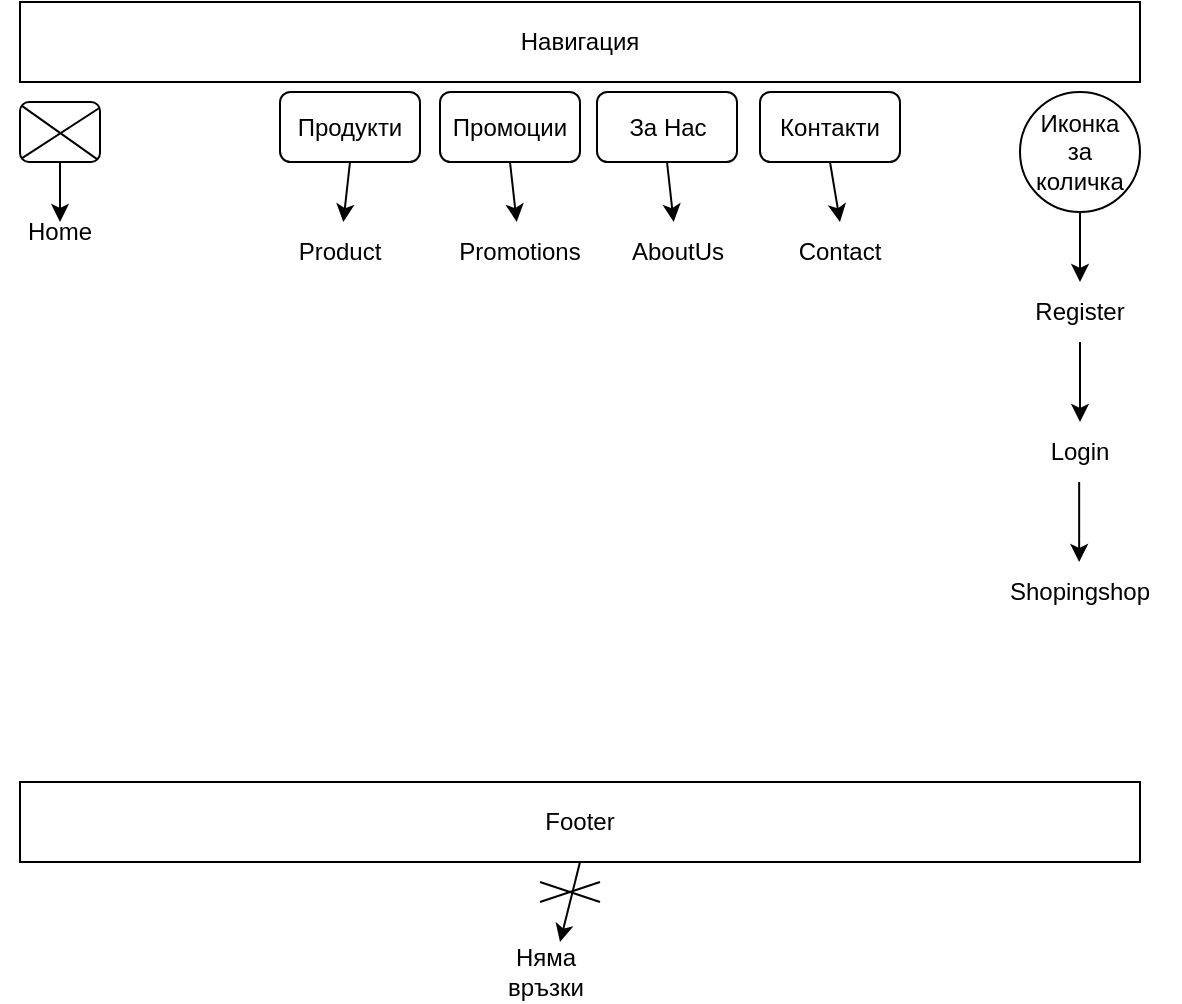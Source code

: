 <mxfile version="26.2.12">
  <diagram name="Страница-1" id="47qTkcPD95WqcPRxtS2X">
    <mxGraphModel dx="1028" dy="608" grid="1" gridSize="10" guides="1" tooltips="1" connect="1" arrows="1" fold="1" page="1" pageScale="1" pageWidth="827" pageHeight="1169" math="0" shadow="0">
      <root>
        <mxCell id="0" />
        <mxCell id="1" parent="0" />
        <mxCell id="VP26sY1OJg89aobiwvpx-2" value="" style="rounded=1;whiteSpace=wrap;html=1;" vertex="1" parent="1">
          <mxGeometry x="90" y="60" width="40" height="30" as="geometry" />
        </mxCell>
        <mxCell id="VP26sY1OJg89aobiwvpx-3" value="Навигация" style="rounded=0;whiteSpace=wrap;html=1;" vertex="1" parent="1">
          <mxGeometry x="90" y="10" width="560" height="40" as="geometry" />
        </mxCell>
        <mxCell id="VP26sY1OJg89aobiwvpx-4" value="" style="endArrow=none;html=1;rounded=0;exitX=0.026;exitY=0.935;exitDx=0;exitDy=0;exitPerimeter=0;entryX=0.987;entryY=0.104;entryDx=0;entryDy=0;entryPerimeter=0;" edge="1" parent="1" source="VP26sY1OJg89aobiwvpx-2" target="VP26sY1OJg89aobiwvpx-2">
          <mxGeometry width="50" height="50" relative="1" as="geometry">
            <mxPoint x="90" y="108.15" as="sourcePoint" />
            <mxPoint x="130" y="60" as="targetPoint" />
          </mxGeometry>
        </mxCell>
        <mxCell id="VP26sY1OJg89aobiwvpx-5" value="" style="endArrow=none;html=1;rounded=0;exitX=0.024;exitY=0.065;exitDx=0;exitDy=0;entryX=0.963;entryY=0.953;entryDx=0;entryDy=0;entryPerimeter=0;exitPerimeter=0;" edge="1" parent="1" source="VP26sY1OJg89aobiwvpx-2" target="VP26sY1OJg89aobiwvpx-2">
          <mxGeometry width="50" height="50" relative="1" as="geometry">
            <mxPoint x="102" y="117" as="sourcePoint" />
            <mxPoint x="177.2" y="71.85" as="targetPoint" />
          </mxGeometry>
        </mxCell>
        <mxCell id="VP26sY1OJg89aobiwvpx-6" value="" style="endArrow=classic;html=1;rounded=0;exitX=0.5;exitY=1;exitDx=0;exitDy=0;" edge="1" parent="1" source="VP26sY1OJg89aobiwvpx-2">
          <mxGeometry width="50" height="50" relative="1" as="geometry">
            <mxPoint x="200" y="150" as="sourcePoint" />
            <mxPoint x="110" y="120" as="targetPoint" />
          </mxGeometry>
        </mxCell>
        <mxCell id="VP26sY1OJg89aobiwvpx-7" value="Home" style="text;html=1;align=center;verticalAlign=middle;whiteSpace=wrap;rounded=0;" vertex="1" parent="1">
          <mxGeometry x="80" y="110" width="60" height="30" as="geometry" />
        </mxCell>
        <mxCell id="VP26sY1OJg89aobiwvpx-10" value="Продукти" style="rounded=1;whiteSpace=wrap;html=1;" vertex="1" parent="1">
          <mxGeometry x="220" y="55" width="70" height="35" as="geometry" />
        </mxCell>
        <mxCell id="VP26sY1OJg89aobiwvpx-11" value="Промоции" style="rounded=1;whiteSpace=wrap;html=1;" vertex="1" parent="1">
          <mxGeometry x="300" y="55" width="70" height="35" as="geometry" />
        </mxCell>
        <mxCell id="VP26sY1OJg89aobiwvpx-13" value="За Нас" style="rounded=1;whiteSpace=wrap;html=1;" vertex="1" parent="1">
          <mxGeometry x="378.5" y="55" width="70" height="35" as="geometry" />
        </mxCell>
        <mxCell id="VP26sY1OJg89aobiwvpx-14" value="Контакти" style="rounded=1;whiteSpace=wrap;html=1;" vertex="1" parent="1">
          <mxGeometry x="460" y="55" width="70" height="35" as="geometry" />
        </mxCell>
        <mxCell id="VP26sY1OJg89aobiwvpx-15" value="" style="endArrow=classic;html=1;rounded=0;exitX=0.5;exitY=1;exitDx=0;exitDy=0;" edge="1" parent="1" source="VP26sY1OJg89aobiwvpx-10" target="VP26sY1OJg89aobiwvpx-16">
          <mxGeometry width="50" height="50" relative="1" as="geometry">
            <mxPoint x="370" y="150" as="sourcePoint" />
            <mxPoint x="250" y="120" as="targetPoint" />
          </mxGeometry>
        </mxCell>
        <mxCell id="VP26sY1OJg89aobiwvpx-16" value="Product" style="text;html=1;align=center;verticalAlign=middle;whiteSpace=wrap;rounded=0;" vertex="1" parent="1">
          <mxGeometry x="220" y="120" width="60" height="30" as="geometry" />
        </mxCell>
        <mxCell id="VP26sY1OJg89aobiwvpx-17" value="" style="endArrow=classic;html=1;rounded=0;exitX=0.5;exitY=1;exitDx=0;exitDy=0;" edge="1" parent="1" target="VP26sY1OJg89aobiwvpx-18">
          <mxGeometry width="50" height="50" relative="1" as="geometry">
            <mxPoint x="335" y="90" as="sourcePoint" />
            <mxPoint x="330" y="120" as="targetPoint" />
          </mxGeometry>
        </mxCell>
        <mxCell id="VP26sY1OJg89aobiwvpx-18" value="Promotions" style="text;html=1;align=center;verticalAlign=middle;whiteSpace=wrap;rounded=0;" vertex="1" parent="1">
          <mxGeometry x="310" y="120" width="60" height="30" as="geometry" />
        </mxCell>
        <mxCell id="VP26sY1OJg89aobiwvpx-23" value="" style="endArrow=classic;html=1;rounded=0;exitX=0.5;exitY=1;exitDx=0;exitDy=0;" edge="1" parent="1" target="VP26sY1OJg89aobiwvpx-24">
          <mxGeometry width="50" height="50" relative="1" as="geometry">
            <mxPoint x="413.5" y="90" as="sourcePoint" />
            <mxPoint x="408.5" y="120" as="targetPoint" />
          </mxGeometry>
        </mxCell>
        <mxCell id="VP26sY1OJg89aobiwvpx-24" value="AboutUs" style="text;html=1;align=center;verticalAlign=middle;whiteSpace=wrap;rounded=0;" vertex="1" parent="1">
          <mxGeometry x="388.5" y="120" width="60" height="30" as="geometry" />
        </mxCell>
        <mxCell id="VP26sY1OJg89aobiwvpx-25" value="" style="endArrow=classic;html=1;rounded=0;exitX=0.5;exitY=1;exitDx=0;exitDy=0;entryX=0.5;entryY=0;entryDx=0;entryDy=0;" edge="1" parent="1" target="VP26sY1OJg89aobiwvpx-26">
          <mxGeometry width="50" height="50" relative="1" as="geometry">
            <mxPoint x="495" y="90" as="sourcePoint" />
            <mxPoint x="490" y="120" as="targetPoint" />
          </mxGeometry>
        </mxCell>
        <mxCell id="VP26sY1OJg89aobiwvpx-26" value="Contact" style="text;html=1;align=center;verticalAlign=middle;whiteSpace=wrap;rounded=0;" vertex="1" parent="1">
          <mxGeometry x="470" y="120" width="60" height="30" as="geometry" />
        </mxCell>
        <mxCell id="VP26sY1OJg89aobiwvpx-27" value="Иконка&lt;div&gt;за&lt;/div&gt;&lt;div&gt;количка&lt;/div&gt;" style="ellipse;whiteSpace=wrap;html=1;aspect=fixed;" vertex="1" parent="1">
          <mxGeometry x="590" y="55" width="60" height="60" as="geometry" />
        </mxCell>
        <mxCell id="VP26sY1OJg89aobiwvpx-28" value="" style="endArrow=classic;html=1;rounded=0;exitX=0.5;exitY=1;exitDx=0;exitDy=0;" edge="1" parent="1" source="VP26sY1OJg89aobiwvpx-27">
          <mxGeometry width="50" height="50" relative="1" as="geometry">
            <mxPoint x="370" y="150" as="sourcePoint" />
            <mxPoint x="620" y="150" as="targetPoint" />
          </mxGeometry>
        </mxCell>
        <mxCell id="VP26sY1OJg89aobiwvpx-29" value="Register" style="text;html=1;align=center;verticalAlign=middle;whiteSpace=wrap;rounded=0;" vertex="1" parent="1">
          <mxGeometry x="590" y="150" width="60" height="30" as="geometry" />
        </mxCell>
        <mxCell id="VP26sY1OJg89aobiwvpx-30" value="" style="endArrow=classic;html=1;rounded=0;exitX=0.5;exitY=1;exitDx=0;exitDy=0;" edge="1" parent="1" source="VP26sY1OJg89aobiwvpx-29" target="VP26sY1OJg89aobiwvpx-31">
          <mxGeometry width="50" height="50" relative="1" as="geometry">
            <mxPoint x="370" y="150" as="sourcePoint" />
            <mxPoint x="620" y="220" as="targetPoint" />
          </mxGeometry>
        </mxCell>
        <mxCell id="VP26sY1OJg89aobiwvpx-31" value="Login" style="text;html=1;align=center;verticalAlign=middle;whiteSpace=wrap;rounded=0;" vertex="1" parent="1">
          <mxGeometry x="590" y="220" width="60" height="30" as="geometry" />
        </mxCell>
        <mxCell id="VP26sY1OJg89aobiwvpx-32" value="" style="endArrow=classic;html=1;rounded=0;exitX=0.5;exitY=1;exitDx=0;exitDy=0;" edge="1" parent="1">
          <mxGeometry width="50" height="50" relative="1" as="geometry">
            <mxPoint x="619.58" y="250" as="sourcePoint" />
            <mxPoint x="619.58" y="290" as="targetPoint" />
          </mxGeometry>
        </mxCell>
        <mxCell id="VP26sY1OJg89aobiwvpx-33" value="Shopingshop" style="text;html=1;align=center;verticalAlign=middle;whiteSpace=wrap;rounded=0;" vertex="1" parent="1">
          <mxGeometry x="570" y="290" width="100" height="30" as="geometry" />
        </mxCell>
        <mxCell id="VP26sY1OJg89aobiwvpx-34" value="Footer" style="rounded=0;whiteSpace=wrap;html=1;" vertex="1" parent="1">
          <mxGeometry x="90" y="400" width="560" height="40" as="geometry" />
        </mxCell>
        <mxCell id="VP26sY1OJg89aobiwvpx-35" value="" style="endArrow=classic;html=1;rounded=0;" edge="1" parent="1">
          <mxGeometry width="50" height="50" relative="1" as="geometry">
            <mxPoint x="370" y="440" as="sourcePoint" />
            <mxPoint x="360" y="480" as="targetPoint" />
          </mxGeometry>
        </mxCell>
        <mxCell id="VP26sY1OJg89aobiwvpx-36" value="" style="endArrow=none;html=1;rounded=0;" edge="1" parent="1">
          <mxGeometry width="50" height="50" relative="1" as="geometry">
            <mxPoint x="350" y="460" as="sourcePoint" />
            <mxPoint x="380" y="450" as="targetPoint" />
          </mxGeometry>
        </mxCell>
        <mxCell id="VP26sY1OJg89aobiwvpx-37" value="" style="endArrow=none;html=1;rounded=0;" edge="1" parent="1">
          <mxGeometry width="50" height="50" relative="1" as="geometry">
            <mxPoint x="350" y="450" as="sourcePoint" />
            <mxPoint x="380" y="460" as="targetPoint" />
          </mxGeometry>
        </mxCell>
        <mxCell id="VP26sY1OJg89aobiwvpx-38" value="Няма връзки" style="text;html=1;align=center;verticalAlign=middle;whiteSpace=wrap;rounded=0;" vertex="1" parent="1">
          <mxGeometry x="317" y="480" width="71.5" height="30" as="geometry" />
        </mxCell>
      </root>
    </mxGraphModel>
  </diagram>
</mxfile>
